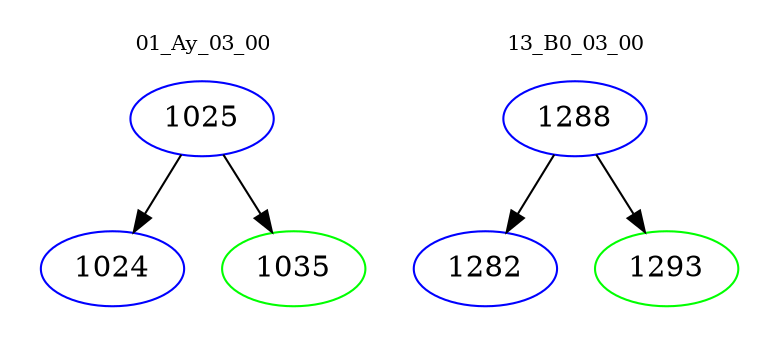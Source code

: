 digraph{
subgraph cluster_0 {
color = white
label = "01_Ay_03_00";
fontsize=10;
T0_1025 [label="1025", color="blue"]
T0_1025 -> T0_1024 [color="black"]
T0_1024 [label="1024", color="blue"]
T0_1025 -> T0_1035 [color="black"]
T0_1035 [label="1035", color="green"]
}
subgraph cluster_1 {
color = white
label = "13_B0_03_00";
fontsize=10;
T1_1288 [label="1288", color="blue"]
T1_1288 -> T1_1282 [color="black"]
T1_1282 [label="1282", color="blue"]
T1_1288 -> T1_1293 [color="black"]
T1_1293 [label="1293", color="green"]
}
}
